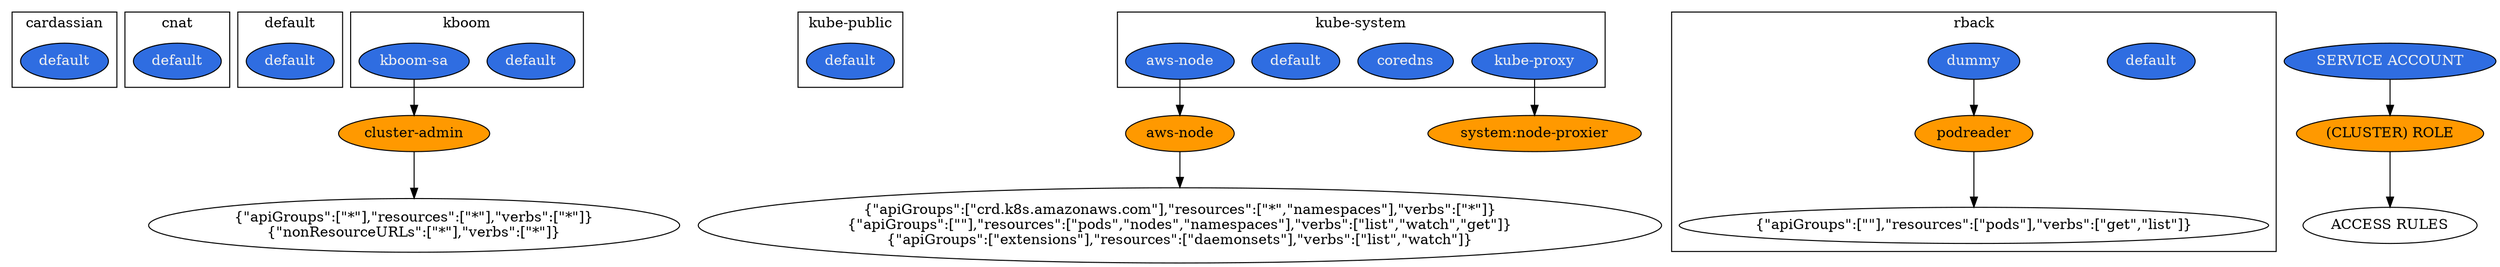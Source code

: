 digraph  {
	subgraph cluster_s2 {
		ID = "cluster_s2";
		label="cardassian";
		n15[fillcolor="#2f6de1",fontcolor="#f0f0f0",label="default",style="filled"];
		
	}subgraph cluster_s3 {
		ID = "cluster_s3";
		label="cnat";
		n16[fillcolor="#2f6de1",fontcolor="#f0f0f0",label="default",style="filled"];
		
	}subgraph cluster_s4 {
		ID = "cluster_s4";
		label="default";
		n17[fillcolor="#2f6de1",fontcolor="#f0f0f0",label="default",style="filled"];
		
	}subgraph cluster_s5 {
		ID = "cluster_s5";
		label="kboom";
		n18[fillcolor="#2f6de1",fontcolor="#f0f0f0",label="default",style="filled"];
		n19[fillcolor="#2f6de1",fontcolor="#f0f0f0",label="kboom-sa",style="filled"];
		
	}subgraph cluster_s6 {
		ID = "cluster_s6";
		label="kube-public";
		n22[fillcolor="#2f6de1",fontcolor="#f0f0f0",label="default",style="filled"];
		
	}subgraph cluster_s0 {
		ID = "cluster_s0";
		label="kube-system";
		n4[fillcolor="#2f6de1",fontcolor="#f0f0f0",label="aws-node",style="filled"];
		n7[fillcolor="#2f6de1",fontcolor="#f0f0f0",label="coredns",style="filled"];
		n8[fillcolor="#2f6de1",fontcolor="#f0f0f0",label="default",style="filled"];
		n9[fillcolor="#2f6de1",fontcolor="#f0f0f0",label="kube-proxy",style="filled"];
		
	}subgraph cluster_s1 {
		ID = "cluster_s1";
		label="rback";
		n11[fillcolor="#2f6de1",fontcolor="#f0f0f0",label="default",style="filled"];
		n12[fillcolor="#2f6de1",fontcolor="#f0f0f0",label="dummy",style="filled"];
		n13[fillcolor="#ff9900",fontcolor="#030303",label="podreader",style="filled"];
		n14[label="{\"apiGroups\":[\"\"],\"resources\":[\"pods\"],\"verbs\":[\"get\",\"list\"]}\n"];
		n12->n13;
		n13->n14;
		
	}
	n2[fillcolor="#ff9900",fontcolor="#030303",label="(CLUSTER) ROLE",style="filled"];
	n3[label="ACCESS RULES"];
	n1[fillcolor="#2f6de1",fontcolor="#f0f0f0",label="SERVICE ACCOUNT",style="filled"];
	n5[fillcolor="#ff9900",fontcolor="#030303",label="aws-node",style="filled"];
	n20[fillcolor="#ff9900",fontcolor="#030303",label="cluster-admin",style="filled"];
	n10[fillcolor="#ff9900",fontcolor="#030303",label="system:node-proxier",style="filled"];
	n21[label="{\"apiGroups\":[\"*\"],\"resources\":[\"*\"],\"verbs\":[\"*\"]}\n{\"nonResourceURLs\":[\"*\"],\"verbs\":[\"*\"]}\n"];
	n6[label="{\"apiGroups\":[\"crd.k8s.amazonaws.com\"],\"resources\":[\"*\",\"namespaces\"],\"verbs\":[\"*\"]}\n{\"apiGroups\":[\"\"],\"resources\":[\"pods\",\"nodes\",\"namespaces\"],\"verbs\":[\"list\",\"watch\",\"get\"]}\n{\"apiGroups\":[\"extensions\"],\"resources\":[\"daemonsets\"],\"verbs\":[\"list\",\"watch\"]}\n"];
	n2->n3;
	n1->n2;
	n4->n5;
	n5->n6;
	n20->n21;
	n19->n20;
	n9->n10;
	
}
